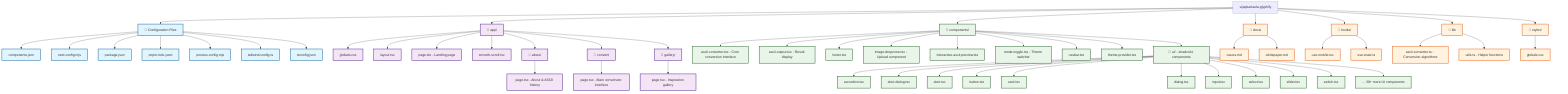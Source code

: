 graph TD
    A[vijaybartaula-glyphify] --> B[📁 Configuration Files]
    A --> C[📁 app/]
    A --> D[📁 components/]
    A --> E[📁 docs/]
    A --> F[📁 hooks/]
    A --> G[📁 lib/]
    A --> H[📁 styles/]

    B --> B1[components.json]
    B --> B2[next.config.mjs]
    B --> B3[package.json]
    B --> B4[pnpm-lock.yaml]
    B --> B5[postcss.config.mjs]
    B --> B6[tailwind.config.ts]
    B --> B7[tsconfig.json]

    C --> C1[globals.css]
    C --> C2[layout.tsx]
    C --> C3[page.tsx - Landing page]
    C --> C4[smooth-scroll.tsx]
    C --> C5[📁 about/]
    C --> C6[📁 convert/]
    C --> C7[📁 gallery/]

    C5 --> C5A[page.tsx - About & ASCII history]
    C6 --> C6A[page.tsx - Main conversion interface]
    C7 --> C7A[page.tsx - Inspiration gallery]

    D --> D1[ascii-converter.tsx - Core conversion interface]
    D --> D2[ascii-output.tsx - Result display]
    D --> D3[footer.tsx]
    D --> D4[image-dropzone.tsx - Upload component]
    D --> D5[interactive-ascii-preview.tsx]
    D --> D6[mode-toggle.tsx - Theme switcher]
    D --> D7[navbar.tsx]
    D --> D8[theme-provider.tsx]
    D --> D9[📁 ui/ - shadcn/ui components]

    D9 --> D9A[accordion.tsx]
    D9 --> D9B[alert-dialog.tsx]
    D9 --> D9C[alert.tsx]
    D9 --> D9D[button.tsx]
    D9 --> D9E[card.tsx]
    D9 --> D9F[dialog.tsx]
    D9 --> D9G[input.tsx]
    D9 --> D9H[select.tsx]
    D9 --> D9I[slider.tsx]
    D9 --> D9J[switch.tsx]
    D9 --> D9K[... 30+ more UI components]

    E --> E1[issues.md]
    E --> E2[whitepaper.md]

    F --> F1[use-mobile.tsx]
    F --> F2[use-toast.ts]

    G --> G1[ascii-converter.ts - Conversion algorithms]
    G --> G2[utils.ts - Helper functions]

    H --> H1[globals.css]

    classDef configFiles fill:#e1f5fe,stroke:#01579b,stroke-width:2px
    classDef appFiles fill:#f3e5f5,stroke:#4a148c,stroke-width:2px
    classDef componentFiles fill:#e8f5e8,stroke:#1b5e20,stroke-width:2px
    classDef utilFiles fill:#fff3e0,stroke:#e65100,stroke-width:2px

    class B,B1,B2,B3,B4,B5,B6,B7 configFiles
    class C,C1,C2,C3,C4,C5,C6,C7,C5A,C6A,C7A appFiles
    class D,D1,D2,D3,D4,D5,D6,D7,D8,D9,D9A,D9B,D9C,D9D,D9E,D9F,D9G,D9H,D9I,D9J,D9K componentFiles
    class E,E1,E2,F,F1,F2,G,G1,G2,H,H1 utilFiles
